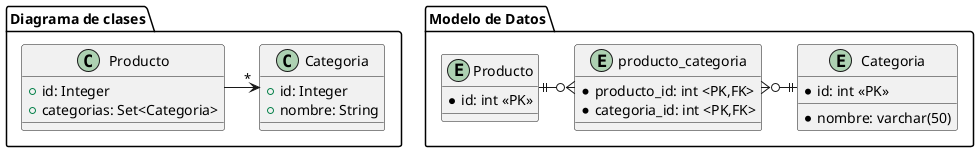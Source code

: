 @startuml
package "Diagrama de clases" {
    class Producto {
        +id: Integer
        +categorias: Set<Categoria>
    }

    class Categoria {
        +id: Integer
        +nombre: String
    }

    Producto --right>"*" Categoria

}

package "Modelo de Datos" {
    entity "Producto" as producto {
        *id: int <<PK>>
    }

    entity "Categoria" as categoria {
        *id: int <<PK>>
        *nombre: varchar(50)
    }

    entity "producto_categoria" as producto_categoria {
        *producto_id: int <PK,FK>
        *categoria_id: int <PK,FK>
    }

    producto_categoria }o--left|| producto
    producto_categoria }o--right|| categoria


}
@enduml
